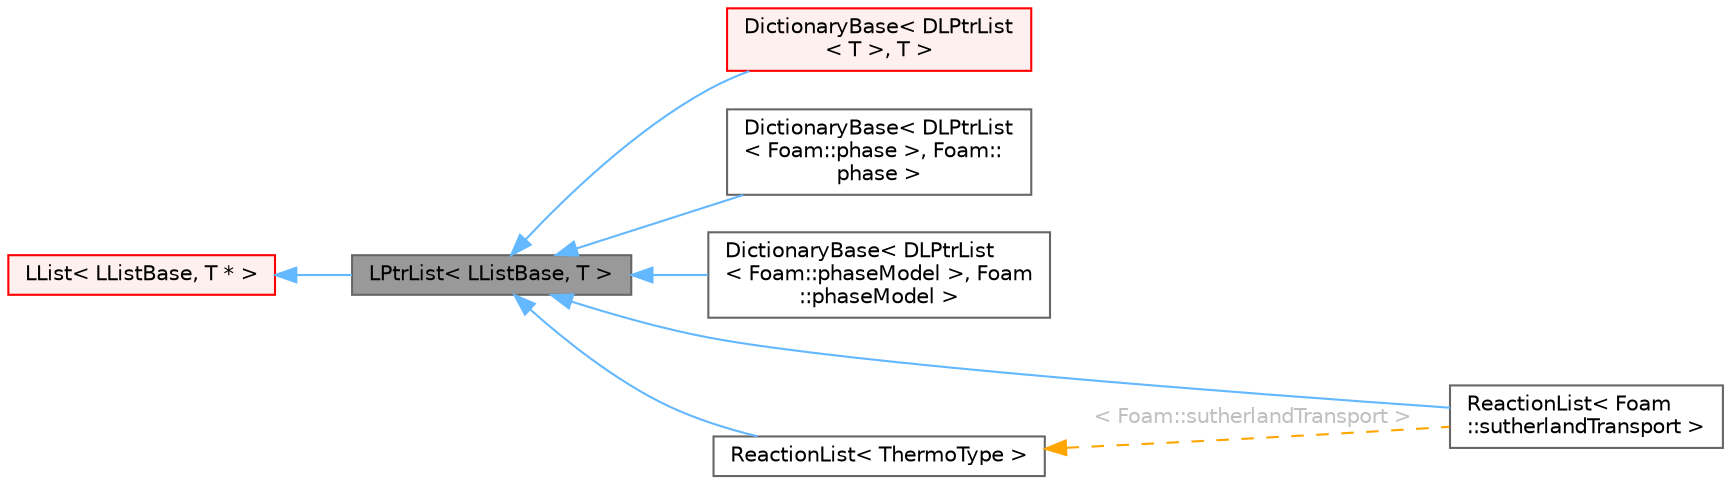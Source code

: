 digraph "LPtrList&lt; LListBase, T &gt;"
{
 // LATEX_PDF_SIZE
  bgcolor="transparent";
  edge [fontname=Helvetica,fontsize=10,labelfontname=Helvetica,labelfontsize=10];
  node [fontname=Helvetica,fontsize=10,shape=box,height=0.2,width=0.4];
  rankdir="LR";
  Node1 [id="Node000001",label="LPtrList\< LListBase, T \>",height=0.2,width=0.4,color="gray40", fillcolor="grey60", style="filled", fontcolor="black",tooltip="Template class for non-intrusive linked PtrLists."];
  Node2 -> Node1 [id="edge1_Node000001_Node000002",dir="back",color="steelblue1",style="solid",tooltip=" "];
  Node2 [id="Node000002",label="LList\< LListBase, T * \>",height=0.2,width=0.4,color="red", fillcolor="#FFF0F0", style="filled",URL="$classFoam_1_1LList.html",tooltip=" "];
  Node1 -> Node5 [id="edge2_Node000001_Node000005",dir="back",color="steelblue1",style="solid",tooltip=" "];
  Node5 [id="Node000005",label="DictionaryBase\< DLPtrList\l\< T \>, T \>",height=0.2,width=0.4,color="red", fillcolor="#FFF0F0", style="filled",URL="$classFoam_1_1DictionaryBase.html",tooltip=" "];
  Node1 -> Node9 [id="edge3_Node000001_Node000009",dir="back",color="steelblue1",style="solid",tooltip=" "];
  Node9 [id="Node000009",label="DictionaryBase\< DLPtrList\l\< Foam::phase \>, Foam::\lphase \>",height=0.2,width=0.4,color="gray40", fillcolor="white", style="filled",URL="$classFoam_1_1DictionaryBase.html",tooltip=" "];
  Node1 -> Node10 [id="edge4_Node000001_Node000010",dir="back",color="steelblue1",style="solid",tooltip=" "];
  Node10 [id="Node000010",label="DictionaryBase\< DLPtrList\l\< Foam::phaseModel \>, Foam\l::phaseModel \>",height=0.2,width=0.4,color="gray40", fillcolor="white", style="filled",URL="$classFoam_1_1DictionaryBase.html",tooltip=" "];
  Node1 -> Node11 [id="edge5_Node000001_Node000011",dir="back",color="steelblue1",style="solid",tooltip=" "];
  Node11 [id="Node000011",label="ReactionList\< Foam\l::sutherlandTransport \>",height=0.2,width=0.4,color="gray40", fillcolor="white", style="filled",URL="$classFoam_1_1ReactionList.html",tooltip=" "];
  Node1 -> Node12 [id="edge6_Node000001_Node000012",dir="back",color="steelblue1",style="solid",tooltip=" "];
  Node12 [id="Node000012",label="ReactionList\< ThermoType \>",height=0.2,width=0.4,color="gray40", fillcolor="white", style="filled",URL="$classFoam_1_1ReactionList.html",tooltip="List of templated reactions."];
  Node12 -> Node11 [id="edge7_Node000012_Node000011",dir="back",color="orange",style="dashed",tooltip=" ",label=" \< Foam::sutherlandTransport \>",fontcolor="grey" ];
}

